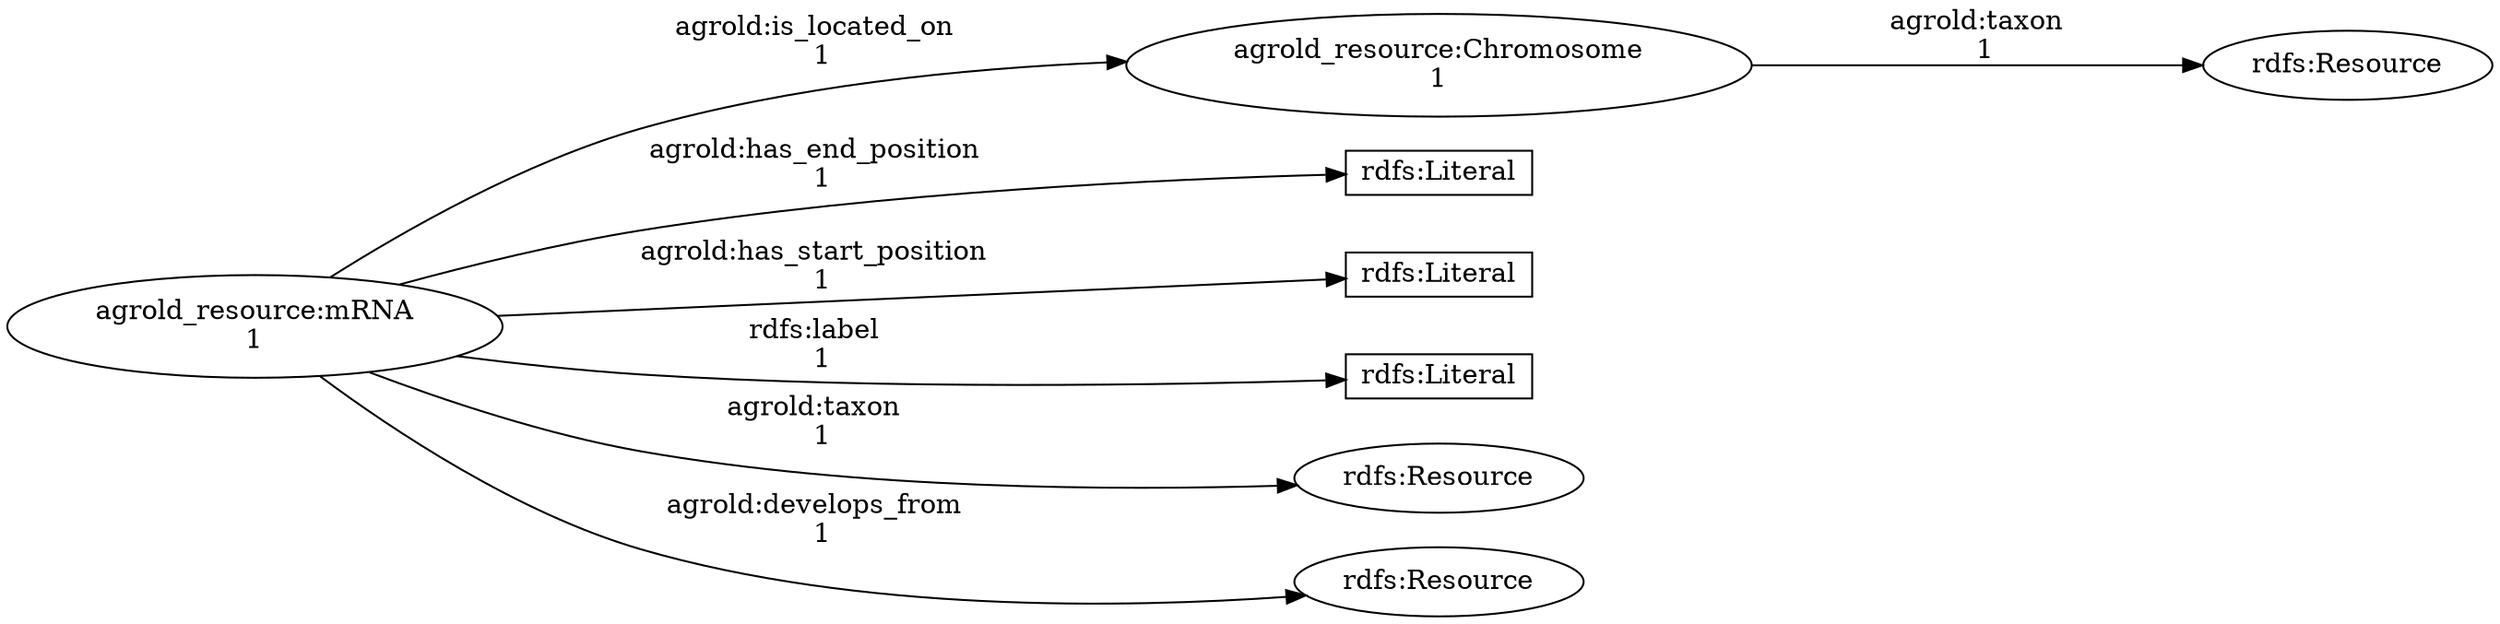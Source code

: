 digraph {
    ranksep=2;
    rankdir="LR";
    charset="utf-8";

    // Class relations with the numbers of edges
    "agrold_resource:Chromosome" -> "rdfs:Resource4" [ label="agrold:taxon\n  1"];
    "agrold_resource:mRNA" -> "agrold_resource:Chromosome" [ label="agrold:is_located_on\n  1"];
    "agrold_resource:mRNA" -> "rdfs:Literal1" [ label="agrold:has_end_position\n  1"];
    "agrold_resource:mRNA" -> "rdfs:Literal2" [ label="agrold:has_start_position\n  1"];
    "agrold_resource:mRNA" -> "rdfs:Literal3" [ label="rdfs:label\n  1"];
    "agrold_resource:mRNA" -> "rdfs:Resource5" [ label="agrold:taxon\n  1"];
    "agrold_resource:mRNA" -> "rdfs:Resource6" [ label="agrold:develops_from\n  1"];

    // The number of entities
    "agrold_resource:Chromosome" [ label="agrold_resource:Chromosome\n1" ] ;
    "agrold_resource:mRNA" [ label="agrold_resource:mRNA\n1" ] ;
    "rdfs:Literal1" [ label="rdfs:Literal", shape=box, height=0.3 ] ;
    "rdfs:Literal2" [ label="rdfs:Literal", shape=box, height=0.3 ] ;
    "rdfs:Literal3" [ label="rdfs:Literal", shape=box, height=0.3 ] ;
    "rdfs:Resource4" [ label="rdfs:Resource" ] ;
    "rdfs:Resource5" [ label="rdfs:Resource" ] ;
    "rdfs:Resource6" [ label="rdfs:Resource" ] ;

}
